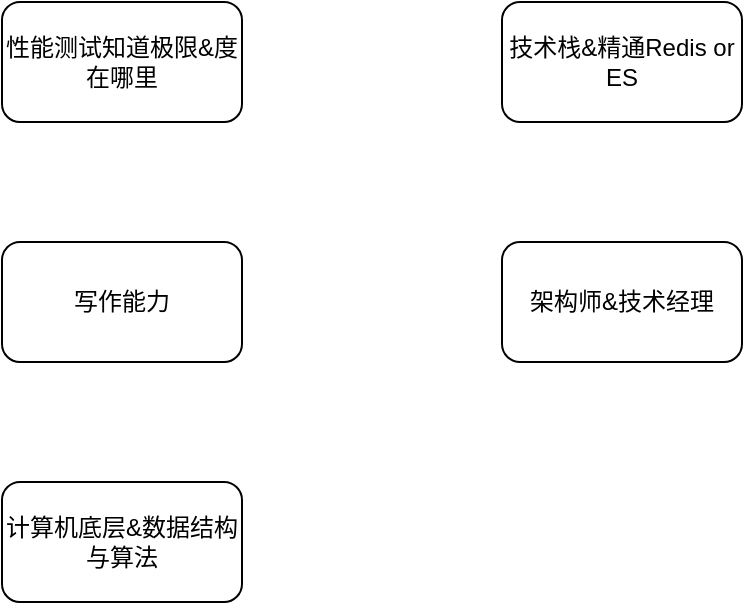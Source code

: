 <mxfile version="17.4.0" type="github">
  <diagram id="yX4JlD2XJ49cNifu15De" name="Page-1">
    <mxGraphModel dx="1002" dy="685" grid="1" gridSize="10" guides="1" tooltips="1" connect="1" arrows="1" fold="1" page="1" pageScale="1" pageWidth="827" pageHeight="1169" math="0" shadow="0">
      <root>
        <mxCell id="0" />
        <mxCell id="1" parent="0" />
        <mxCell id="sOjoA4uLG9KZKxS9Kc0K-1" value="性能测试知道极限&amp;amp;度在哪里" style="rounded=1;whiteSpace=wrap;html=1;" vertex="1" parent="1">
          <mxGeometry x="120" y="160" width="120" height="60" as="geometry" />
        </mxCell>
        <mxCell id="sOjoA4uLG9KZKxS9Kc0K-2" value="写作能力" style="rounded=1;whiteSpace=wrap;html=1;" vertex="1" parent="1">
          <mxGeometry x="120" y="280" width="120" height="60" as="geometry" />
        </mxCell>
        <mxCell id="sOjoA4uLG9KZKxS9Kc0K-3" value="计算机底层&amp;amp;数据结构与算法" style="rounded=1;whiteSpace=wrap;html=1;" vertex="1" parent="1">
          <mxGeometry x="120" y="400" width="120" height="60" as="geometry" />
        </mxCell>
        <mxCell id="sOjoA4uLG9KZKxS9Kc0K-4" value="架构师&amp;amp;技术经理" style="rounded=1;whiteSpace=wrap;html=1;" vertex="1" parent="1">
          <mxGeometry x="370" y="280" width="120" height="60" as="geometry" />
        </mxCell>
        <mxCell id="sOjoA4uLG9KZKxS9Kc0K-5" value="技术栈&amp;amp;精通Redis or ES" style="rounded=1;whiteSpace=wrap;html=1;" vertex="1" parent="1">
          <mxGeometry x="370" y="160" width="120" height="60" as="geometry" />
        </mxCell>
      </root>
    </mxGraphModel>
  </diagram>
</mxfile>
